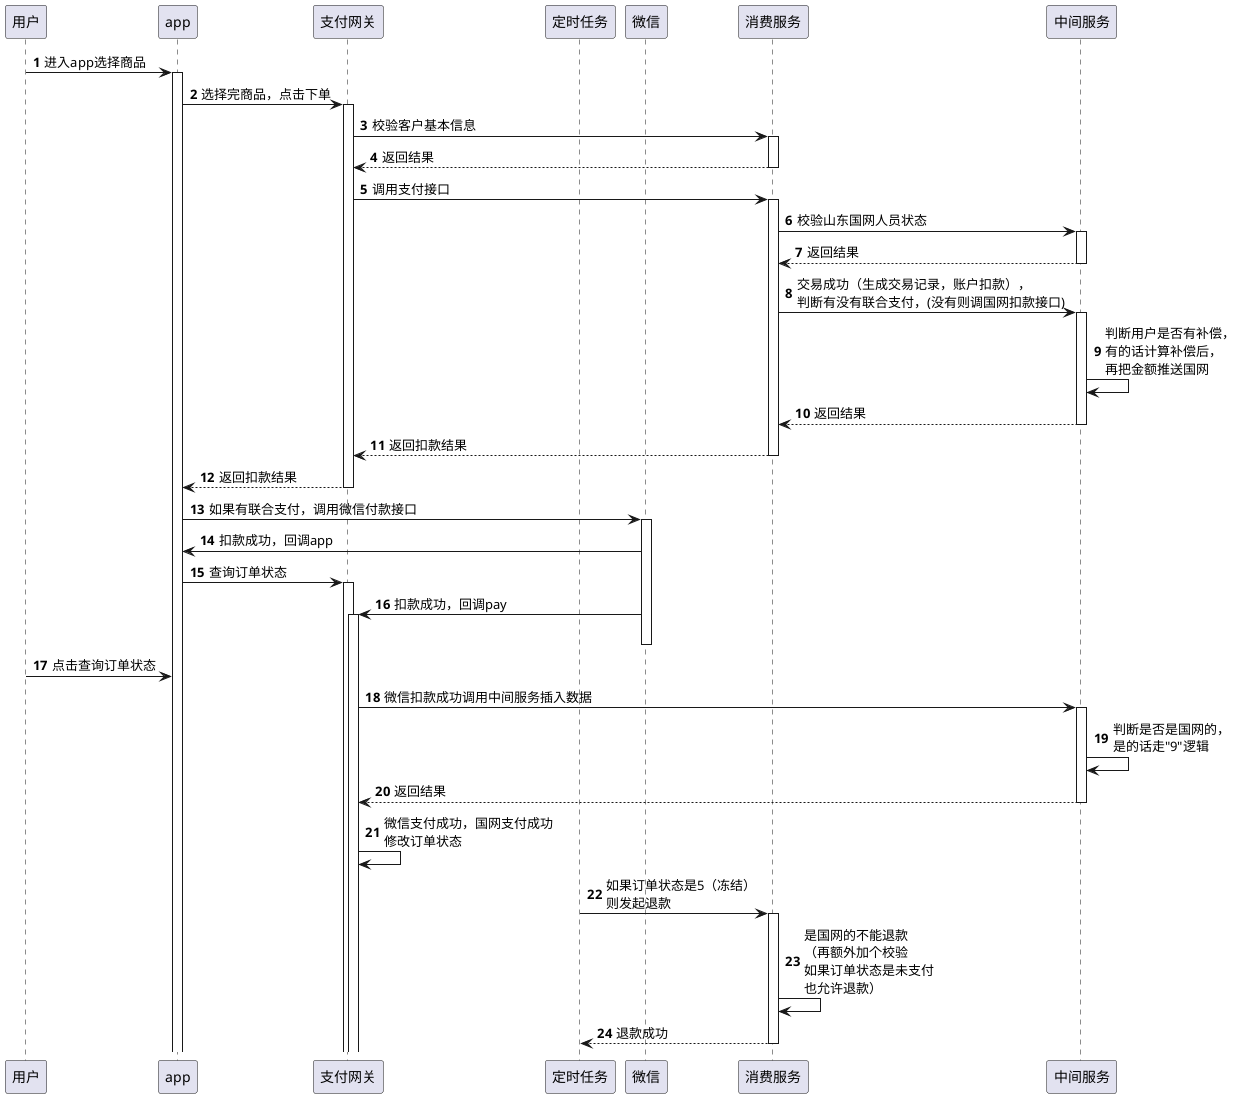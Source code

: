 @startuml
'https://plantuml.com/sequence-diagram

autonumber
participant 用户 as user
participant app as app
participant 支付网关 as pay
participant 定时任务 as timing
participant 微信 as wx
participant 消费服务 as core
participant 中间服务 as custom


user -> app : 进入app选择商品
activate app

app -> pay : 选择完商品，点击下单
activate pay

pay -> core : 校验客户基本信息
activate core
return 返回结果

pay -> core : 调用支付接口
activate core

core -> custom : 校验山东国网人员状态
activate custom
return 返回结果

core -> custom : 交易成功（生成交易记录，账户扣款），\n判断有没有联合支付，(没有则调国网扣款接口)
activate custom

custom -> custom : 判断用户是否有补偿，\n有的话计算补偿后，\n再把金额推送国网
return 返回结果
return 返回扣款结果
return 返回扣款结果

app -> wx : 如果有联合支付，调用微信付款接口
activate wx

wx -> app : 扣款成功，回调app
app -> pay : 查询订单状态
activate pay
wx -> pay : 扣款成功，回调pay
activate pay
deactivate wx

user -> app : 点击查询订单状态
pay -> custom : 微信扣款成功调用中间服务插入数据
activate custom
custom -> custom : 判断是否是国网的，\n是的话走"9"逻辑
return 返回结果

pay -> pay : 微信支付成功，国网支付成功\n修改订单状态

timing -> core : 如果订单状态是5（冻结）\n则发起退款
activate core

core -> core : 是国网的不能退款\n（再额外加个校验\n如果订单状态是未支付\n也允许退款）
return 退款成功

@enduml